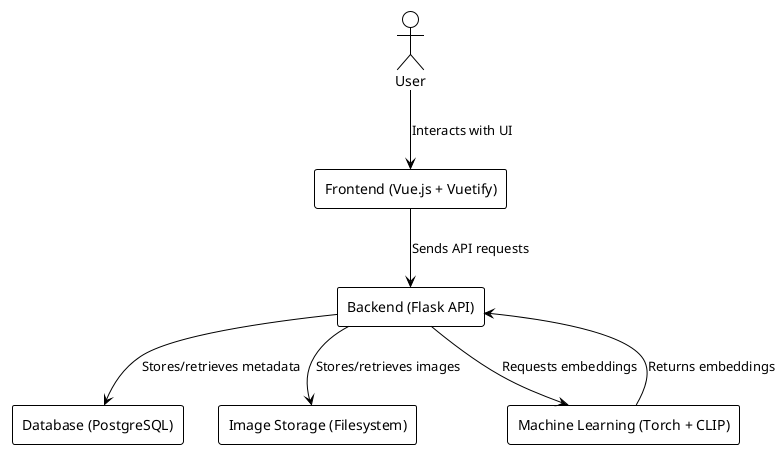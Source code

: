 @startuml "MiraVeja - Data Flow Diagram"
!theme plain

actor User

rectangle "Frontend (Vue.js + Vuetify)" as Frontend
rectangle "Backend (Flask API)" as Backend
rectangle "Database (PostgreSQL)" as Database
rectangle "Image Storage (Filesystem)" as Storage
rectangle "Machine Learning (Torch + CLIP)" as ML

User --> Frontend : Interacts with UI
Frontend --> Backend : Sends API requests
Backend --> Database : Stores/retrieves metadata
Backend --> Storage : Stores/retrieves images
Backend --> ML : Requests embeddings
ML --> Backend : Returns embeddings

@enduml